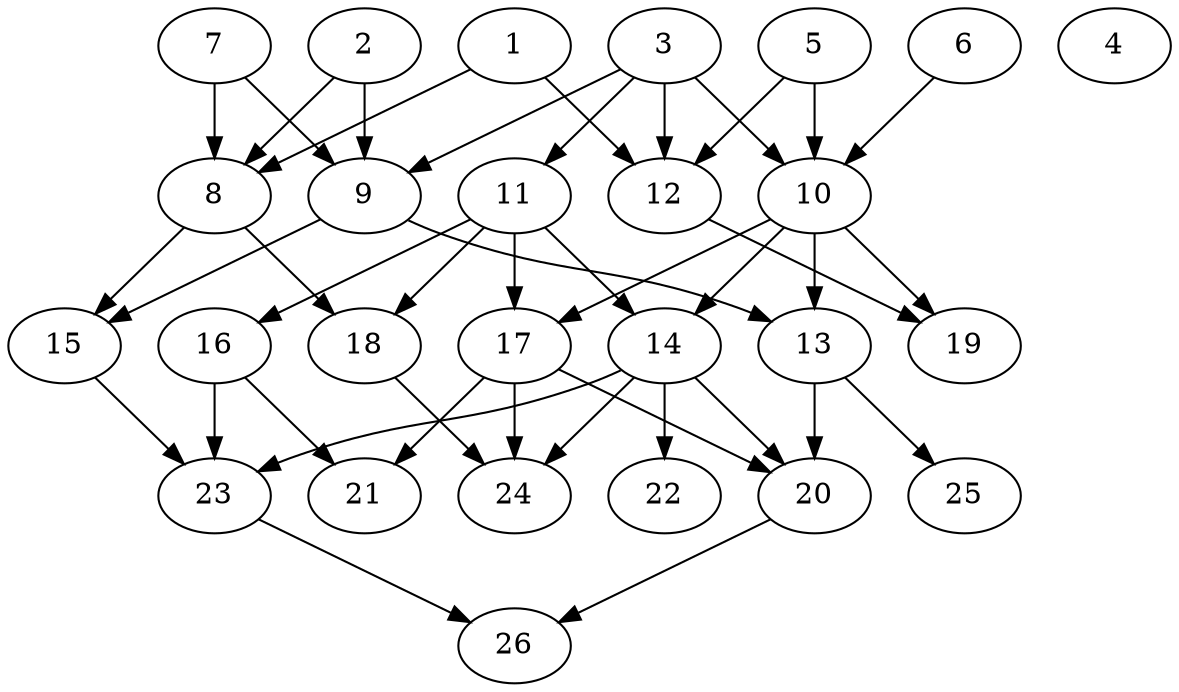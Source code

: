 // DAG (tier=2-normal, mode=compute, n=26, ccr=0.370, fat=0.583, density=0.436, regular=0.583, jump=0.109, mindata=524288, maxdata=8388608)
// DAG automatically generated by daggen at Sun Aug 24 16:33:33 2025
// /home/ermia/Project/Environments/daggen/bin/daggen --dot --ccr 0.370 --fat 0.583 --regular 0.583 --density 0.436 --jump 0.109 --mindata 524288 --maxdata 8388608 -n 26 
digraph G {
  1 [size="6358023114922014", alpha="0.05", expect_size="3179011557461007"]
  1 -> 8 [size ="123952890380288"]
  1 -> 12 [size ="123952890380288"]
  2 [size="1264793252271187", alpha="0.00", expect_size="632396626135593"]
  2 -> 8 [size ="73795893198848"]
  2 -> 9 [size ="73795893198848"]
  3 [size="49929695685943230464", alpha="0.14", expect_size="24964847842971615232"]
  3 -> 9 [size ="108474901987328"]
  3 -> 10 [size ="108474901987328"]
  3 -> 11 [size ="108474901987328"]
  3 -> 12 [size ="108474901987328"]
  4 [size="159945962828725223424", alpha="0.01", expect_size="79972981414362611712"]
  5 [size="223452889435732", alpha="0.04", expect_size="111726444717866"]
  5 -> 10 [size ="8321633353728"]
  5 -> 12 [size ="8321633353728"]
  6 [size="754906131366198", alpha="0.09", expect_size="377453065683099"]
  6 -> 10 [size ="12424275034112"]
  7 [size="6888726372153743", alpha="0.20", expect_size="3444363186076871"]
  7 -> 8 [size ="238937494781952"]
  7 -> 9 [size ="238937494781952"]
  8 [size="6210023285850112000", alpha="0.12", expect_size="3105011642925056000"]
  8 -> 15 [size ="27028304691200"]
  8 -> 18 [size ="27028304691200"]
  9 [size="7076392272297229", alpha="0.00", expect_size="3538196136148614"]
  9 -> 13 [size ="280153007587328"]
  9 -> 15 [size ="280153007587328"]
  10 [size="75749681035195973632", alpha="0.17", expect_size="37874840517597986816"]
  10 -> 13 [size ="143222261153792"]
  10 -> 14 [size ="143222261153792"]
  10 -> 17 [size ="143222261153792"]
  10 -> 19 [size ="143222261153792"]
  11 [size="4615954228077133824", alpha="0.15", expect_size="2307977114038566912"]
  11 -> 14 [size ="22178439364608"]
  11 -> 16 [size ="22178439364608"]
  11 -> 17 [size ="22178439364608"]
  11 -> 18 [size ="22178439364608"]
  12 [size="190593820914614272", alpha="0.01", expect_size="95296910457307136"]
  12 -> 19 [size ="2649491505152"]
  13 [size="8091535261770309", alpha="0.11", expect_size="4045767630885154"]
  13 -> 20 [size ="145868665651200"]
  13 -> 25 [size ="145868665651200"]
  14 [size="14147143086782634", alpha="0.08", expect_size="7073571543391317"]
  14 -> 20 [size ="362975772803072"]
  14 -> 22 [size ="362975772803072"]
  14 -> 23 [size ="362975772803072"]
  14 -> 24 [size ="362975772803072"]
  15 [size="474330090278752354304", alpha="0.02", expect_size="237165045139376177152"]
  15 -> 23 [size ="486568255029248"]
  16 [size="32128022085107584", alpha="0.18", expect_size="16064011042553792"]
  16 -> 21 [size ="33219726540800"]
  16 -> 23 [size ="33219726540800"]
  17 [size="8129254554605022", alpha="0.01", expect_size="4064627277302511"]
  17 -> 20 [size ="205209812860928"]
  17 -> 21 [size ="205209812860928"]
  17 -> 24 [size ="205209812860928"]
  18 [size="409010228712938930176", alpha="0.00", expect_size="204505114356469465088"]
  18 -> 24 [size ="440804581572608"]
  19 [size="122077525276890", alpha="0.00", expect_size="61038762638445"]
  20 [size="154487637174910976000", alpha="0.02", expect_size="77243818587455488000"]
  20 -> 26 [size ="230331043020800"]
  21 [size="75859728980766621696", alpha="0.05", expect_size="37929864490383310848"]
  22 [size="450813981874483888128", alpha="0.17", expect_size="225406990937241944064"]
  23 [size="318895703465707328", alpha="0.03", expect_size="159447851732853664"]
  23 -> 26 [size ="532450862170112"]
  24 [size="3827700180990506", alpha="0.19", expect_size="1913850090495253"]
  25 [size="7623598569949233152", alpha="0.01", expect_size="3811799284974616576"]
  26 [size="22671785632494824", alpha="0.17", expect_size="11335892816247412"]
}